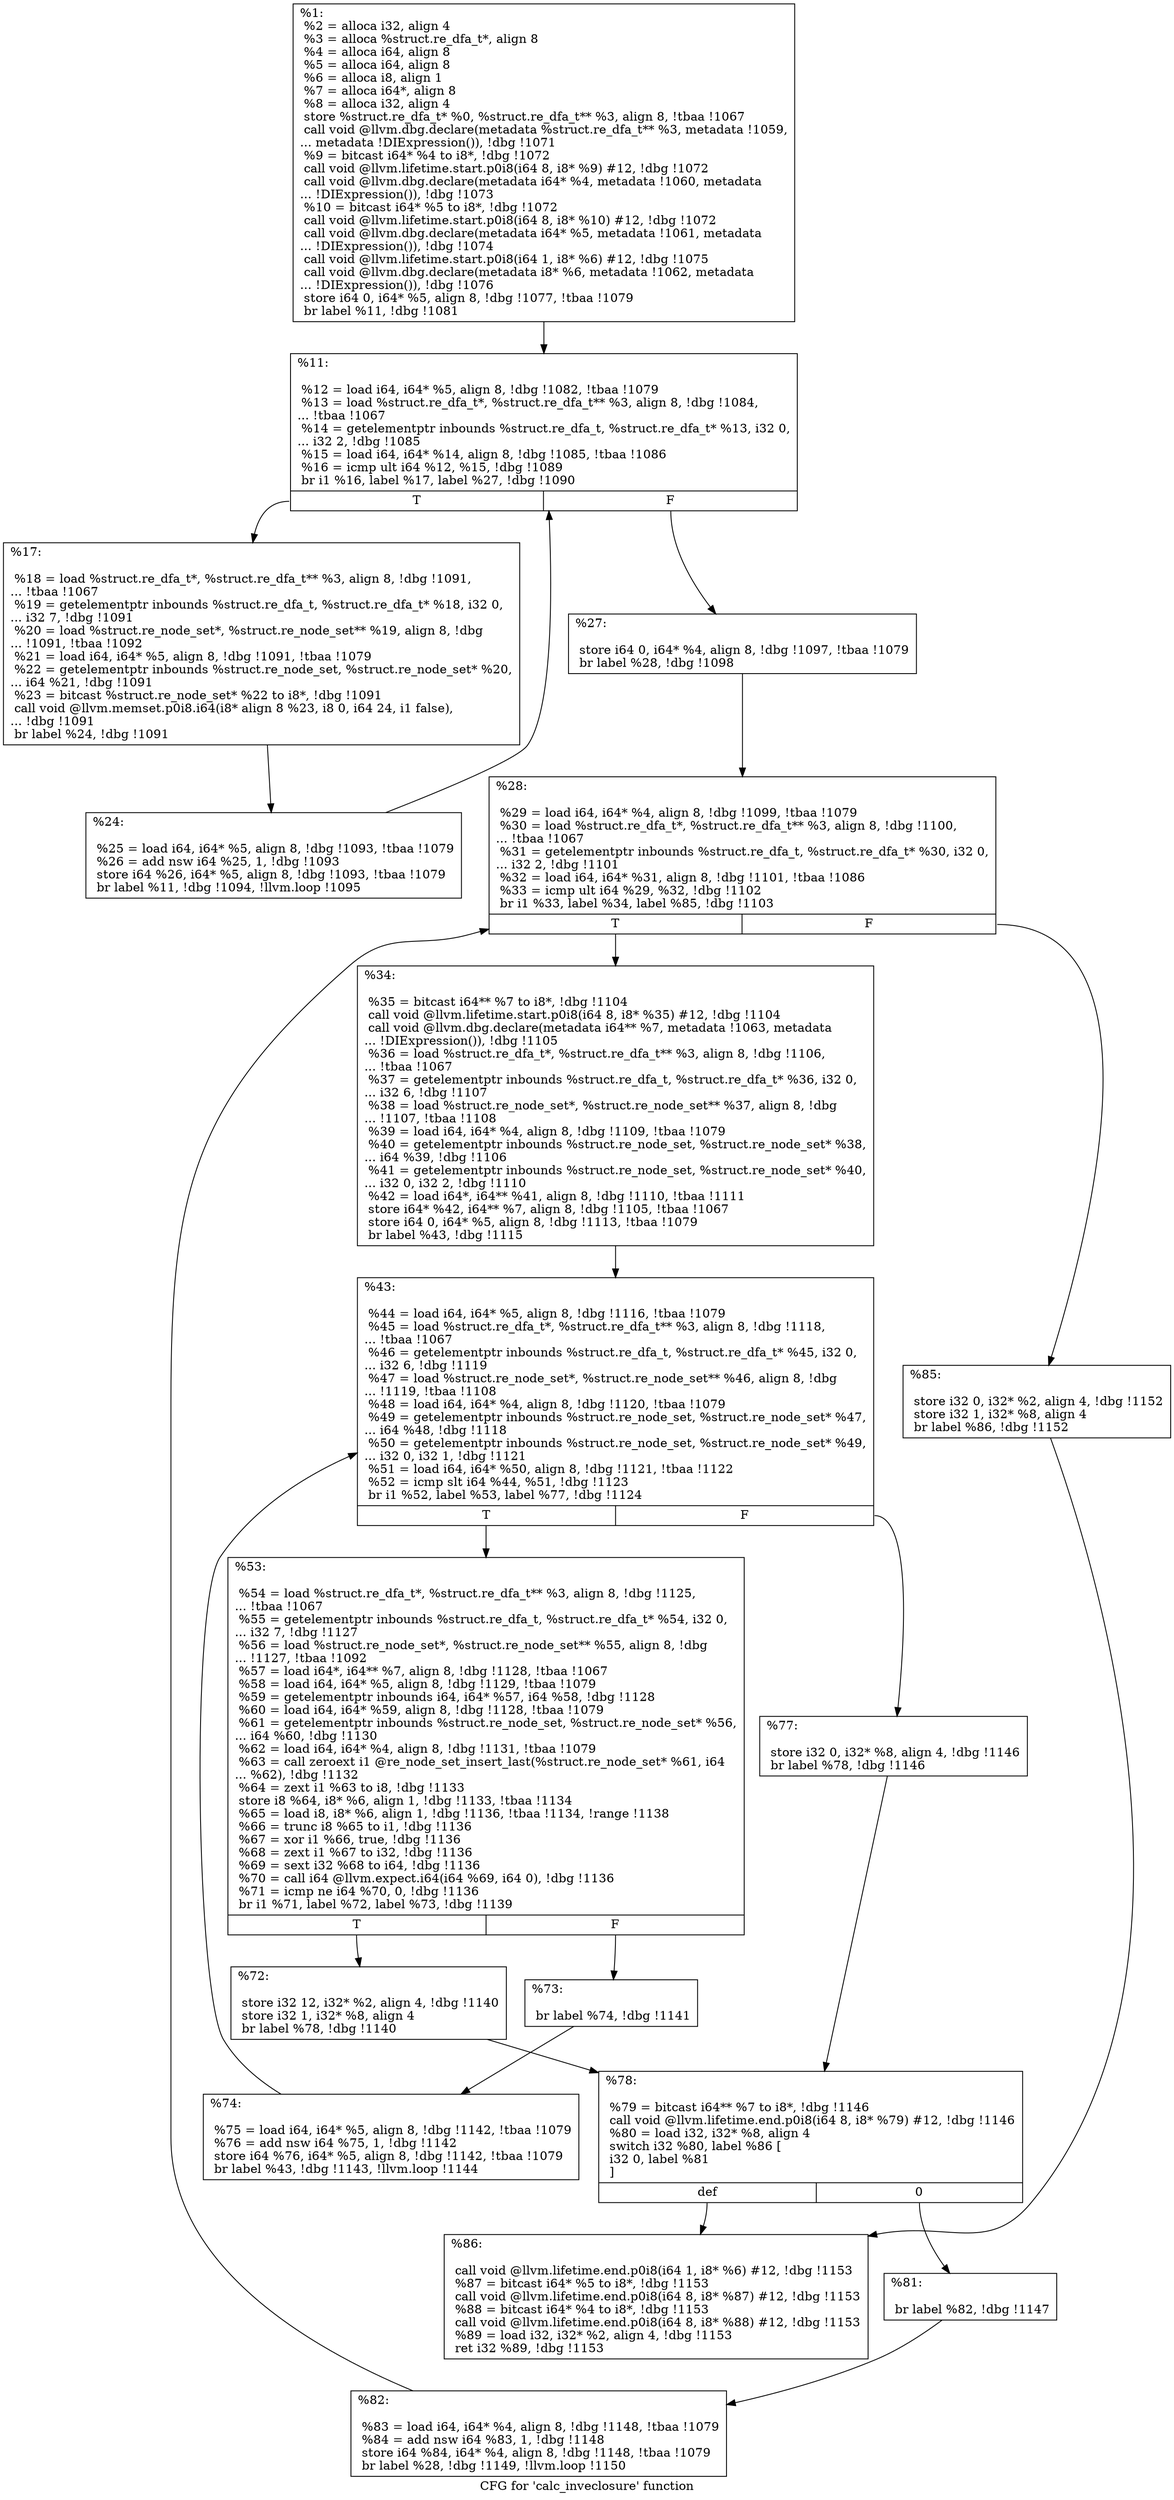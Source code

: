 digraph "CFG for 'calc_inveclosure' function" {
	label="CFG for 'calc_inveclosure' function";

	Node0xb6c5a0 [shape=record,label="{%1:\l  %2 = alloca i32, align 4\l  %3 = alloca %struct.re_dfa_t*, align 8\l  %4 = alloca i64, align 8\l  %5 = alloca i64, align 8\l  %6 = alloca i8, align 1\l  %7 = alloca i64*, align 8\l  %8 = alloca i32, align 4\l  store %struct.re_dfa_t* %0, %struct.re_dfa_t** %3, align 8, !tbaa !1067\l  call void @llvm.dbg.declare(metadata %struct.re_dfa_t** %3, metadata !1059,\l... metadata !DIExpression()), !dbg !1071\l  %9 = bitcast i64* %4 to i8*, !dbg !1072\l  call void @llvm.lifetime.start.p0i8(i64 8, i8* %9) #12, !dbg !1072\l  call void @llvm.dbg.declare(metadata i64* %4, metadata !1060, metadata\l... !DIExpression()), !dbg !1073\l  %10 = bitcast i64* %5 to i8*, !dbg !1072\l  call void @llvm.lifetime.start.p0i8(i64 8, i8* %10) #12, !dbg !1072\l  call void @llvm.dbg.declare(metadata i64* %5, metadata !1061, metadata\l... !DIExpression()), !dbg !1074\l  call void @llvm.lifetime.start.p0i8(i64 1, i8* %6) #12, !dbg !1075\l  call void @llvm.dbg.declare(metadata i8* %6, metadata !1062, metadata\l... !DIExpression()), !dbg !1076\l  store i64 0, i64* %5, align 8, !dbg !1077, !tbaa !1079\l  br label %11, !dbg !1081\l}"];
	Node0xb6c5a0 -> Node0xb6c6c0;
	Node0xb6c6c0 [shape=record,label="{%11:\l\l  %12 = load i64, i64* %5, align 8, !dbg !1082, !tbaa !1079\l  %13 = load %struct.re_dfa_t*, %struct.re_dfa_t** %3, align 8, !dbg !1084,\l... !tbaa !1067\l  %14 = getelementptr inbounds %struct.re_dfa_t, %struct.re_dfa_t* %13, i32 0,\l... i32 2, !dbg !1085\l  %15 = load i64, i64* %14, align 8, !dbg !1085, !tbaa !1086\l  %16 = icmp ult i64 %12, %15, !dbg !1089\l  br i1 %16, label %17, label %27, !dbg !1090\l|{<s0>T|<s1>F}}"];
	Node0xb6c6c0:s0 -> Node0xb6c710;
	Node0xb6c6c0:s1 -> Node0xb6c7b0;
	Node0xb6c710 [shape=record,label="{%17:\l\l  %18 = load %struct.re_dfa_t*, %struct.re_dfa_t** %3, align 8, !dbg !1091,\l... !tbaa !1067\l  %19 = getelementptr inbounds %struct.re_dfa_t, %struct.re_dfa_t* %18, i32 0,\l... i32 7, !dbg !1091\l  %20 = load %struct.re_node_set*, %struct.re_node_set** %19, align 8, !dbg\l... !1091, !tbaa !1092\l  %21 = load i64, i64* %5, align 8, !dbg !1091, !tbaa !1079\l  %22 = getelementptr inbounds %struct.re_node_set, %struct.re_node_set* %20,\l... i64 %21, !dbg !1091\l  %23 = bitcast %struct.re_node_set* %22 to i8*, !dbg !1091\l  call void @llvm.memset.p0i8.i64(i8* align 8 %23, i8 0, i64 24, i1 false),\l... !dbg !1091\l  br label %24, !dbg !1091\l}"];
	Node0xb6c710 -> Node0xb6c760;
	Node0xb6c760 [shape=record,label="{%24:\l\l  %25 = load i64, i64* %5, align 8, !dbg !1093, !tbaa !1079\l  %26 = add nsw i64 %25, 1, !dbg !1093\l  store i64 %26, i64* %5, align 8, !dbg !1093, !tbaa !1079\l  br label %11, !dbg !1094, !llvm.loop !1095\l}"];
	Node0xb6c760 -> Node0xb6c6c0;
	Node0xb6c7b0 [shape=record,label="{%27:\l\l  store i64 0, i64* %4, align 8, !dbg !1097, !tbaa !1079\l  br label %28, !dbg !1098\l}"];
	Node0xb6c7b0 -> Node0xb6c800;
	Node0xb6c800 [shape=record,label="{%28:\l\l  %29 = load i64, i64* %4, align 8, !dbg !1099, !tbaa !1079\l  %30 = load %struct.re_dfa_t*, %struct.re_dfa_t** %3, align 8, !dbg !1100,\l... !tbaa !1067\l  %31 = getelementptr inbounds %struct.re_dfa_t, %struct.re_dfa_t* %30, i32 0,\l... i32 2, !dbg !1101\l  %32 = load i64, i64* %31, align 8, !dbg !1101, !tbaa !1086\l  %33 = icmp ult i64 %29, %32, !dbg !1102\l  br i1 %33, label %34, label %85, !dbg !1103\l|{<s0>T|<s1>F}}"];
	Node0xb6c800:s0 -> Node0xb6c850;
	Node0xb6c800:s1 -> Node0xb6cb70;
	Node0xb6c850 [shape=record,label="{%34:\l\l  %35 = bitcast i64** %7 to i8*, !dbg !1104\l  call void @llvm.lifetime.start.p0i8(i64 8, i8* %35) #12, !dbg !1104\l  call void @llvm.dbg.declare(metadata i64** %7, metadata !1063, metadata\l... !DIExpression()), !dbg !1105\l  %36 = load %struct.re_dfa_t*, %struct.re_dfa_t** %3, align 8, !dbg !1106,\l... !tbaa !1067\l  %37 = getelementptr inbounds %struct.re_dfa_t, %struct.re_dfa_t* %36, i32 0,\l... i32 6, !dbg !1107\l  %38 = load %struct.re_node_set*, %struct.re_node_set** %37, align 8, !dbg\l... !1107, !tbaa !1108\l  %39 = load i64, i64* %4, align 8, !dbg !1109, !tbaa !1079\l  %40 = getelementptr inbounds %struct.re_node_set, %struct.re_node_set* %38,\l... i64 %39, !dbg !1106\l  %41 = getelementptr inbounds %struct.re_node_set, %struct.re_node_set* %40,\l... i32 0, i32 2, !dbg !1110\l  %42 = load i64*, i64** %41, align 8, !dbg !1110, !tbaa !1111\l  store i64* %42, i64** %7, align 8, !dbg !1105, !tbaa !1067\l  store i64 0, i64* %5, align 8, !dbg !1113, !tbaa !1079\l  br label %43, !dbg !1115\l}"];
	Node0xb6c850 -> Node0xb6c8a0;
	Node0xb6c8a0 [shape=record,label="{%43:\l\l  %44 = load i64, i64* %5, align 8, !dbg !1116, !tbaa !1079\l  %45 = load %struct.re_dfa_t*, %struct.re_dfa_t** %3, align 8, !dbg !1118,\l... !tbaa !1067\l  %46 = getelementptr inbounds %struct.re_dfa_t, %struct.re_dfa_t* %45, i32 0,\l... i32 6, !dbg !1119\l  %47 = load %struct.re_node_set*, %struct.re_node_set** %46, align 8, !dbg\l... !1119, !tbaa !1108\l  %48 = load i64, i64* %4, align 8, !dbg !1120, !tbaa !1079\l  %49 = getelementptr inbounds %struct.re_node_set, %struct.re_node_set* %47,\l... i64 %48, !dbg !1118\l  %50 = getelementptr inbounds %struct.re_node_set, %struct.re_node_set* %49,\l... i32 0, i32 1, !dbg !1121\l  %51 = load i64, i64* %50, align 8, !dbg !1121, !tbaa !1122\l  %52 = icmp slt i64 %44, %51, !dbg !1123\l  br i1 %52, label %53, label %77, !dbg !1124\l|{<s0>T|<s1>F}}"];
	Node0xb6c8a0:s0 -> Node0xb6c8f0;
	Node0xb6c8a0:s1 -> Node0xb6ca30;
	Node0xb6c8f0 [shape=record,label="{%53:\l\l  %54 = load %struct.re_dfa_t*, %struct.re_dfa_t** %3, align 8, !dbg !1125,\l... !tbaa !1067\l  %55 = getelementptr inbounds %struct.re_dfa_t, %struct.re_dfa_t* %54, i32 0,\l... i32 7, !dbg !1127\l  %56 = load %struct.re_node_set*, %struct.re_node_set** %55, align 8, !dbg\l... !1127, !tbaa !1092\l  %57 = load i64*, i64** %7, align 8, !dbg !1128, !tbaa !1067\l  %58 = load i64, i64* %5, align 8, !dbg !1129, !tbaa !1079\l  %59 = getelementptr inbounds i64, i64* %57, i64 %58, !dbg !1128\l  %60 = load i64, i64* %59, align 8, !dbg !1128, !tbaa !1079\l  %61 = getelementptr inbounds %struct.re_node_set, %struct.re_node_set* %56,\l... i64 %60, !dbg !1130\l  %62 = load i64, i64* %4, align 8, !dbg !1131, !tbaa !1079\l  %63 = call zeroext i1 @re_node_set_insert_last(%struct.re_node_set* %61, i64\l... %62), !dbg !1132\l  %64 = zext i1 %63 to i8, !dbg !1133\l  store i8 %64, i8* %6, align 1, !dbg !1133, !tbaa !1134\l  %65 = load i8, i8* %6, align 1, !dbg !1136, !tbaa !1134, !range !1138\l  %66 = trunc i8 %65 to i1, !dbg !1136\l  %67 = xor i1 %66, true, !dbg !1136\l  %68 = zext i1 %67 to i32, !dbg !1136\l  %69 = sext i32 %68 to i64, !dbg !1136\l  %70 = call i64 @llvm.expect.i64(i64 %69, i64 0), !dbg !1136\l  %71 = icmp ne i64 %70, 0, !dbg !1136\l  br i1 %71, label %72, label %73, !dbg !1139\l|{<s0>T|<s1>F}}"];
	Node0xb6c8f0:s0 -> Node0xb6c940;
	Node0xb6c8f0:s1 -> Node0xb6c990;
	Node0xb6c940 [shape=record,label="{%72:\l\l  store i32 12, i32* %2, align 4, !dbg !1140\l  store i32 1, i32* %8, align 4\l  br label %78, !dbg !1140\l}"];
	Node0xb6c940 -> Node0xb6ca80;
	Node0xb6c990 [shape=record,label="{%73:\l\l  br label %74, !dbg !1141\l}"];
	Node0xb6c990 -> Node0xb6c9e0;
	Node0xb6c9e0 [shape=record,label="{%74:\l\l  %75 = load i64, i64* %5, align 8, !dbg !1142, !tbaa !1079\l  %76 = add nsw i64 %75, 1, !dbg !1142\l  store i64 %76, i64* %5, align 8, !dbg !1142, !tbaa !1079\l  br label %43, !dbg !1143, !llvm.loop !1144\l}"];
	Node0xb6c9e0 -> Node0xb6c8a0;
	Node0xb6ca30 [shape=record,label="{%77:\l\l  store i32 0, i32* %8, align 4, !dbg !1146\l  br label %78, !dbg !1146\l}"];
	Node0xb6ca30 -> Node0xb6ca80;
	Node0xb6ca80 [shape=record,label="{%78:\l\l  %79 = bitcast i64** %7 to i8*, !dbg !1146\l  call void @llvm.lifetime.end.p0i8(i64 8, i8* %79) #12, !dbg !1146\l  %80 = load i32, i32* %8, align 4\l  switch i32 %80, label %86 [\l    i32 0, label %81\l  ]\l|{<s0>def|<s1>0}}"];
	Node0xb6ca80:s0 -> Node0xb6cbc0;
	Node0xb6ca80:s1 -> Node0xb6cad0;
	Node0xb6cad0 [shape=record,label="{%81:\l\l  br label %82, !dbg !1147\l}"];
	Node0xb6cad0 -> Node0xb6cb20;
	Node0xb6cb20 [shape=record,label="{%82:\l\l  %83 = load i64, i64* %4, align 8, !dbg !1148, !tbaa !1079\l  %84 = add nsw i64 %83, 1, !dbg !1148\l  store i64 %84, i64* %4, align 8, !dbg !1148, !tbaa !1079\l  br label %28, !dbg !1149, !llvm.loop !1150\l}"];
	Node0xb6cb20 -> Node0xb6c800;
	Node0xb6cb70 [shape=record,label="{%85:\l\l  store i32 0, i32* %2, align 4, !dbg !1152\l  store i32 1, i32* %8, align 4\l  br label %86, !dbg !1152\l}"];
	Node0xb6cb70 -> Node0xb6cbc0;
	Node0xb6cbc0 [shape=record,label="{%86:\l\l  call void @llvm.lifetime.end.p0i8(i64 1, i8* %6) #12, !dbg !1153\l  %87 = bitcast i64* %5 to i8*, !dbg !1153\l  call void @llvm.lifetime.end.p0i8(i64 8, i8* %87) #12, !dbg !1153\l  %88 = bitcast i64* %4 to i8*, !dbg !1153\l  call void @llvm.lifetime.end.p0i8(i64 8, i8* %88) #12, !dbg !1153\l  %89 = load i32, i32* %2, align 4, !dbg !1153\l  ret i32 %89, !dbg !1153\l}"];
}
